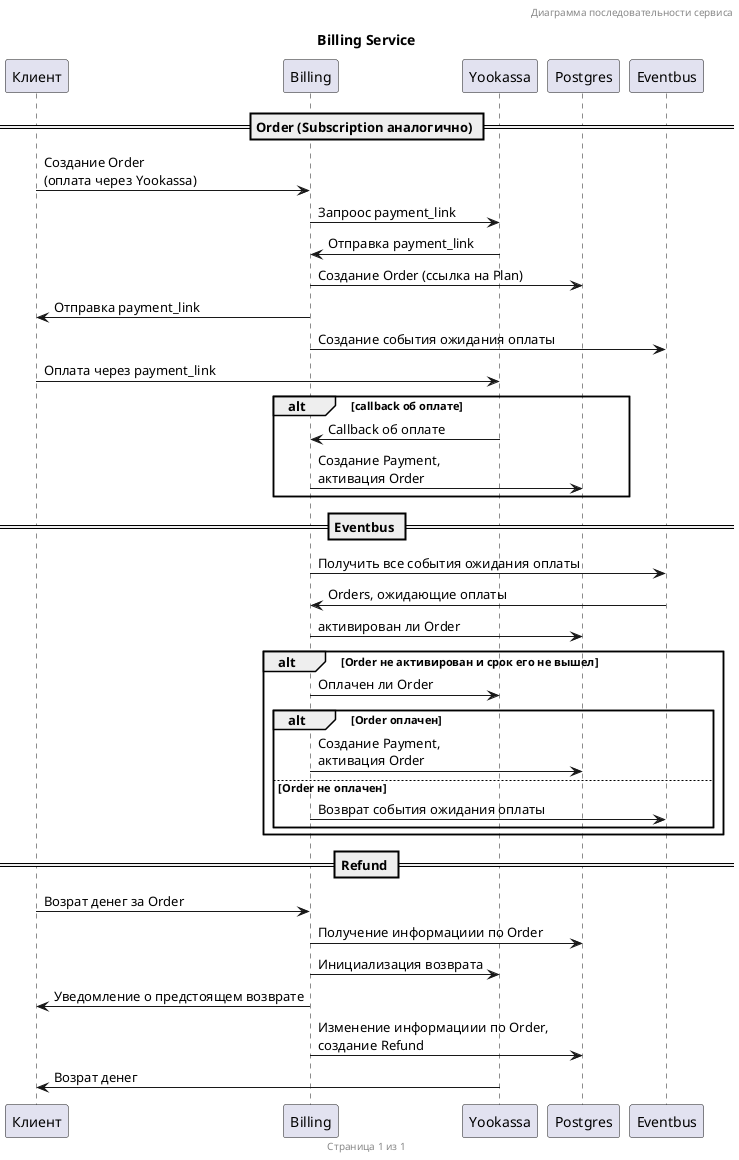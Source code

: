 @startuml

skinparam backgroundColor white
skinparam componentStyle uml2

header Диаграмма последовательности сервиса
title Billing Service
footer Страница 1 из 1

== Order (Subscription аналогично) ==
Клиент -> Billing: Создание Order\n(оплата через Yookassa)
Billing -> Yookassa: Запроос payment_link
Billing <- Yookassa: Отправка payment_link
Billing -> Postgres: Создание Order (ссылка на Plan)
Клиент <- Billing: Отправка payment_link
Billing -> Eventbus: Создание события ожидания оплаты
Клиент -> Yookassa: Оплата через payment_link

alt callback об оплате
    Billing <- Yookassa: Callback об оплате
    Billing -> Postgres: Создание Payment,\nактивация Order
end

== Eventbus ==
Billing -> Eventbus: Получить все события ожидания оплаты
Billing <- Eventbus: Orders, ожидающие оплаты
Billing -> Postgres: активирован ли Order
alt Order не активирован и срок его не вышел
    Billing -> Yookassa: Оплачен ли Order
    alt Order оплачен
        Billing -> Postgres: Создание Payment,\nактивация Order
    else Order не оплачен
        Billing -> Eventbus: Возврат события ожидания оплаты
    end
end

== Refund ==
Клиент -> Billing: Возрат денег за Order
Billing -> Postgres: Получение информациии по Order
Billing -> Yookassa: Инициализация возврата
Клиент <- Billing: Уведомление о предстоящем возврате
Billing -> Postgres: Изменение информациии по Order,\nсоздание Refund
Клиент <- Yookassa: Возрат денег

@enduml
